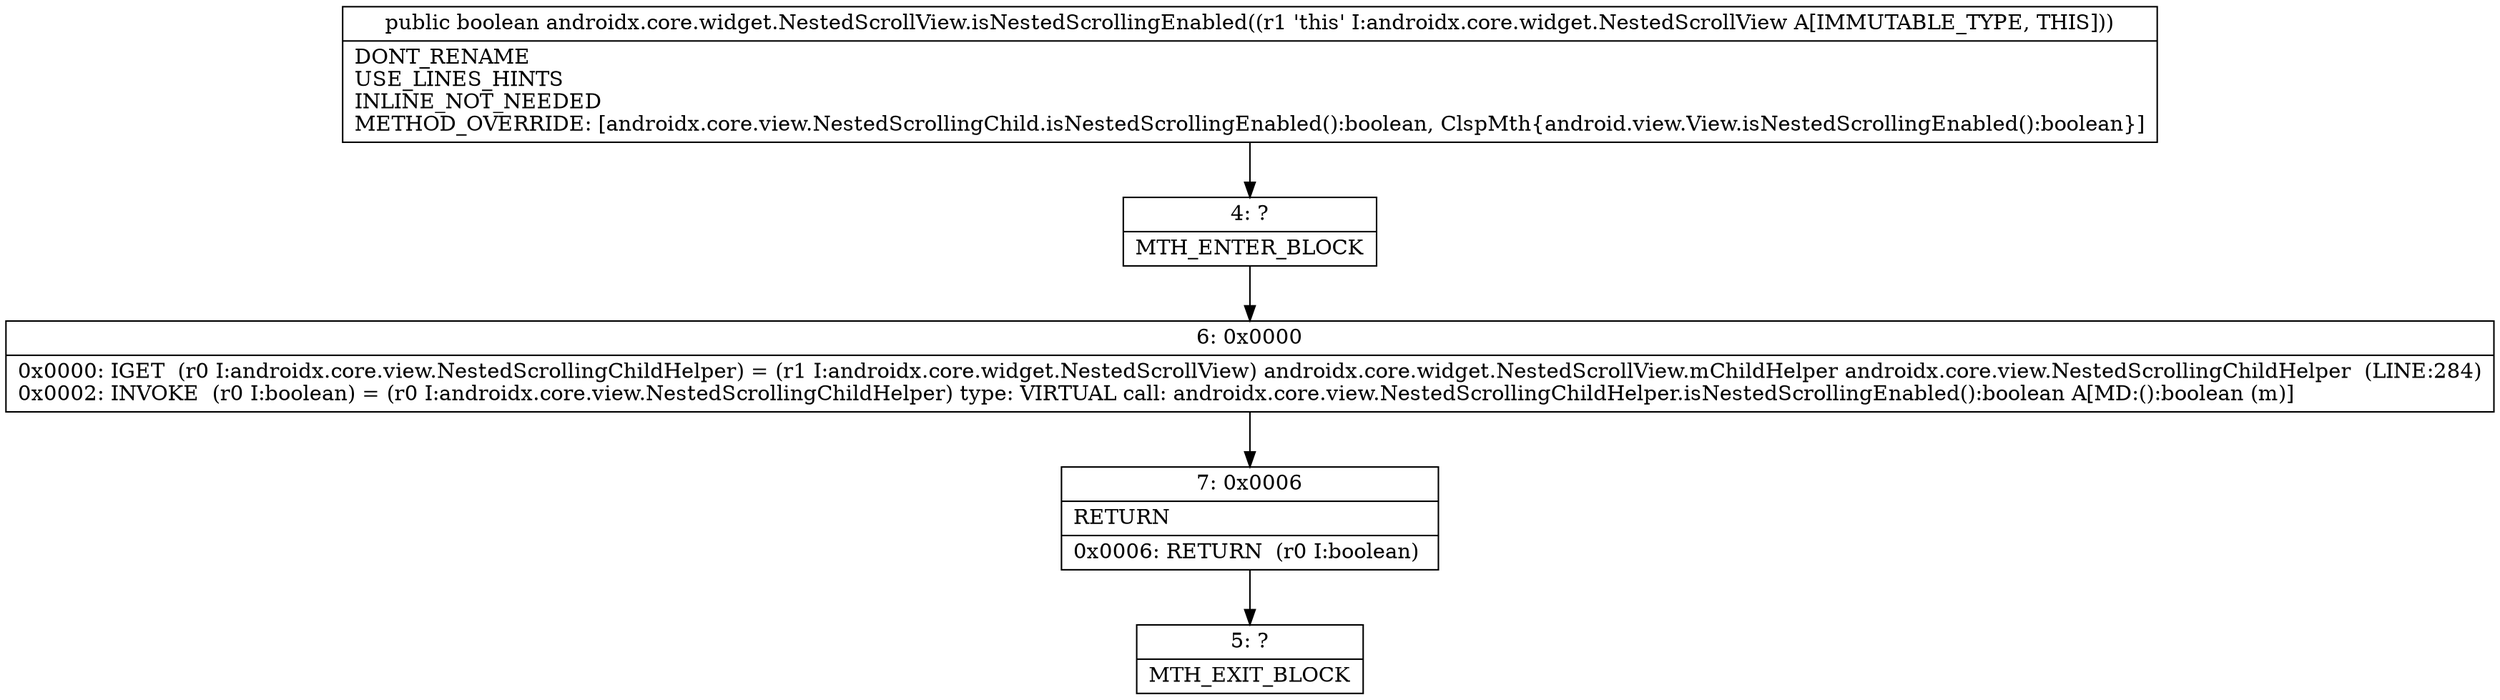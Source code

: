digraph "CFG forandroidx.core.widget.NestedScrollView.isNestedScrollingEnabled()Z" {
Node_4 [shape=record,label="{4\:\ ?|MTH_ENTER_BLOCK\l}"];
Node_6 [shape=record,label="{6\:\ 0x0000|0x0000: IGET  (r0 I:androidx.core.view.NestedScrollingChildHelper) = (r1 I:androidx.core.widget.NestedScrollView) androidx.core.widget.NestedScrollView.mChildHelper androidx.core.view.NestedScrollingChildHelper  (LINE:284)\l0x0002: INVOKE  (r0 I:boolean) = (r0 I:androidx.core.view.NestedScrollingChildHelper) type: VIRTUAL call: androidx.core.view.NestedScrollingChildHelper.isNestedScrollingEnabled():boolean A[MD:():boolean (m)]\l}"];
Node_7 [shape=record,label="{7\:\ 0x0006|RETURN\l|0x0006: RETURN  (r0 I:boolean) \l}"];
Node_5 [shape=record,label="{5\:\ ?|MTH_EXIT_BLOCK\l}"];
MethodNode[shape=record,label="{public boolean androidx.core.widget.NestedScrollView.isNestedScrollingEnabled((r1 'this' I:androidx.core.widget.NestedScrollView A[IMMUTABLE_TYPE, THIS]))  | DONT_RENAME\lUSE_LINES_HINTS\lINLINE_NOT_NEEDED\lMETHOD_OVERRIDE: [androidx.core.view.NestedScrollingChild.isNestedScrollingEnabled():boolean, ClspMth\{android.view.View.isNestedScrollingEnabled():boolean\}]\l}"];
MethodNode -> Node_4;Node_4 -> Node_6;
Node_6 -> Node_7;
Node_7 -> Node_5;
}

